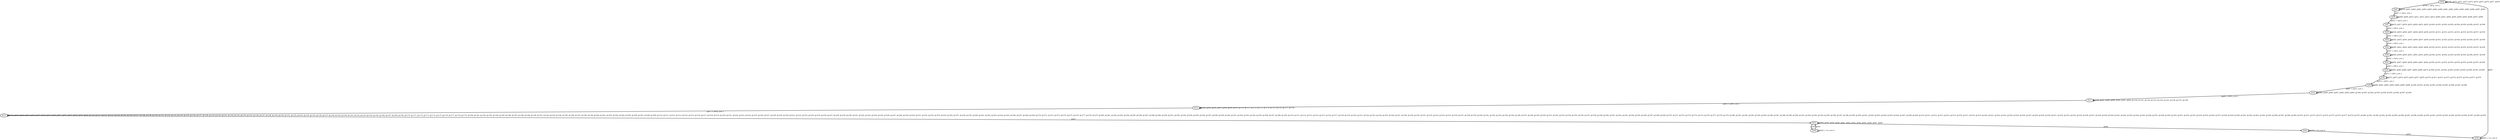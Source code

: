 digraph G {
        node [style=rounded, penwidth=3, fontsize=20, shape=oval];
        "0204" -> "0204" [label="@798, @970, @971, @972, @973, @974, @975, @976, @977, @978", color=black,arrowsize=1,style=bold,penwidth=3,fontsize=20];
"0204" -> "0205" [label="@799 + 180*n, n=0..1", color=black,arrowsize=1,style=bold,penwidth=3,fontsize=20];
"0205" -> "0205" [label="@800, @801, @802, @803, @804, @805, @806, @980, @981, @982, @983, @984, @985, @986, @987, @988", color=black,arrowsize=1,style=bold,penwidth=3,fontsize=20];
"0205" -> "0206" [label="@807 + 182*n, n=0..1", color=black,arrowsize=1,style=bold,penwidth=3,fontsize=20];
"0206" -> "0206" [label="@808, @809, @810, @811, @812, @813, @814, @990, @991, @992, @993, @994, @995, @996, @997, @998", color=black,arrowsize=1,style=bold,penwidth=3,fontsize=20];
"0206" -> "0207" [label="@815 + 184*n, n=0..1", color=black,arrowsize=1,style=bold,penwidth=3,fontsize=20];
"0207" -> "0207" [label="@816, @817, @818, @819, @820, @821, @822, @1000, @1001, @1002, @1003, @1004, @1005, @1006, @1007, @1008", color=black,arrowsize=1,style=bold,penwidth=3,fontsize=20];
"0207" -> "0208" [label="@823 + 186*n, n=0..1", color=black,arrowsize=1,style=bold,penwidth=3,fontsize=20];
"0208" -> "0208" [label="@824, @825, @826, @827, @828, @829, @830, @1010, @1011, @1012, @1013, @1014, @1015, @1016, @1017, @1018", color=black,arrowsize=1,style=bold,penwidth=3,fontsize=20];
"0208" -> "0209" [label="@831 + 188*n, n=0..1", color=black,arrowsize=1,style=bold,penwidth=3,fontsize=20];
"0209" -> "0209" [label="@832, @833, @834, @835, @836, @837, @838, @1020, @1021, @1022, @1023, @1024, @1025, @1026, @1027, @1028", color=black,arrowsize=1,style=bold,penwidth=3,fontsize=20];
"0209" -> "020a" [label="@839 + 190*n, n=0..1", color=black,arrowsize=1,style=bold,penwidth=3,fontsize=20];
"020a" -> "020a" [label="@840, @841, @842, @843, @844, @845, @846, @1030, @1031, @1032, @1033, @1034, @1035, @1036, @1037, @1038", color=black,arrowsize=1,style=bold,penwidth=3,fontsize=20];
"020a" -> "020b" [label="@847 + 192*n, n=0..1", color=black,arrowsize=1,style=bold,penwidth=3,fontsize=20];
"020b" -> "020b" [label="@848, @849, @850, @851, @852, @853, @854, @1040, @1041, @1042, @1043, @1044, @1045, @1046, @1047, @1048", color=black,arrowsize=1,style=bold,penwidth=3,fontsize=20];
"020b" -> "020c" [label="@855 + 194*n, n=0..1", color=black,arrowsize=1,style=bold,penwidth=3,fontsize=20];
"020c" -> "020c" [label="@856, @857, @858, @859, @860, @861, @862, @1050, @1051, @1052, @1053, @1054, @1055, @1056, @1057, @1058", color=black,arrowsize=1,style=bold,penwidth=3,fontsize=20];
"020c" -> "020d" [label="@863 + 196*n, n=0..1", color=black,arrowsize=1,style=bold,penwidth=3,fontsize=20];
"020d" -> "020d" [label="@864, @865, @866, @867, @868, @869, @870, @1060, @1061, @1062, @1063, @1064, @1065, @1066, @1067, @1068", color=black,arrowsize=1,style=bold,penwidth=3,fontsize=20];
"020d" -> "020e" [label="@871 + 198*n, n=0..1", color=black,arrowsize=1,style=bold,penwidth=3,fontsize=20];
"020e" -> "020e" [label="@872, @873, @874, @875, @876, @877, @878, @1070, @1071, @1072, @1073, @1074, @1075, @1076, @1077, @1078", color=black,arrowsize=1,style=bold,penwidth=3,fontsize=20];
"020e" -> "020f" [label="@879 + 200*n, n=0..1", color=black,arrowsize=1,style=bold,penwidth=3,fontsize=20];
"020f" -> "020f" [label="@880, @881, @882, @883, @884, @885, @886, @1080, @1081, @1082, @1083, @1084, @1085, @1086, @1087, @1088", color=black,arrowsize=1,style=bold,penwidth=3,fontsize=20];
"020f" -> "0210" [label="@887 + 202*n, n=0..1", color=black,arrowsize=1,style=bold,penwidth=3,fontsize=20];
"0210" -> "0210" [label="@888, @889, @890, @891, @892, @893, @894, @1090, @1091, @1092, @1093, @1094, @1095, @1096, @1097, @1098", color=black,arrowsize=1,style=bold,penwidth=3,fontsize=20];
"0210" -> "0211" [label="@895 + 204*n, n=0..1", color=black,arrowsize=1,style=bold,penwidth=3,fontsize=20];
"0211" -> "0211" [label="@896, @897, @898, @899, @900, @901, @902, @1100, @1101, @1102, @1103, @1104, @1105, @1106, @1107, @1108", color=black,arrowsize=1,style=bold,penwidth=3,fontsize=20];
"0211" -> "0212" [label="@903 + 206*n, n=0..1", color=black,arrowsize=1,style=bold,penwidth=3,fontsize=20];
"0212" -> "0212" [label="@904, @905, @906, @907, @908, @909, @910, @1110, @1111, @1112, @1113, @1114, @1115, @1116, @1117, @1118", color=black,arrowsize=1,style=bold,penwidth=3,fontsize=20];
"0212" -> "0213" [label="@911 + 208*n, n=0..1", color=black,arrowsize=1,style=bold,penwidth=3,fontsize=20];
"0213" -> "0213" [label="@912, @913, @914, @915, @916, @917, @918, @919, @920, @921, @922, @923, @924, @925, @926, @1120, @1121, @1122, @1123, @1124, @1125, @1126, @1127, @1128, @1129, @1130, @1131, @1132, @1133, @1134, @1135, @1136, @1137, @1138, @1139, @1140, @1141, @1142, @1143, @1144, @1145, @1146, @1147, @1148, @1149, @1150, @1151, @1152, @1153, @1154, @1155, @1156, @1157, @1158, @1159, @1160, @1161, @1162, @1163, @1164, @1165, @1166, @1167, @1168, @1169, @1170, @1171, @1172, @1173, @1174, @1175, @1176, @1177, @1178, @1179, @1180, @1181, @1182, @1183, @1184, @1185, @1186, @1187, @1188, @1189, @1190, @1191, @1192, @1193, @1194, @1195, @1196, @1197, @1198, @1199, @1200, @1201, @1202, @1203, @1204, @1205, @1206, @1207, @1208, @1209, @1210, @1211, @1212, @1213, @1214, @1215, @1216, @1217, @1218, @1219, @1220, @1221, @1222, @1223, @1224, @1225, @1226, @1227, @1228, @1229, @1230, @1231, @1232, @1233, @1234, @1235, @1236, @1237, @1238, @1239, @1240, @1241, @1242, @1243, @1244, @1245, @1246, @1247, @1248, @1249, @1250, @1251, @1252, @1253, @1254, @1255, @1256, @1257, @1258, @1259, @1260, @1261, @1262, @1263, @1264, @1265, @1266, @1267, @1268, @1269, @1270, @1271, @1272, @1273, @1274, @1275, @1276, @1277, @1278, @1279, @1280, @1281, @1282, @1283, @1284, @1285, @1286, @1287, @1288, @1289, @1290, @1291, @1292, @1293, @1294, @1295, @1296, @1297, @1298, @1299, @1300, @1301, @1302, @1303, @1304, @1305, @1306, @1307, @1308, @1309, @1310, @1311, @1312, @1313, @1314, @1315, @1316, @1317, @1318, @1319, @1320, @1321, @1322, @1323, @1324, @1325, @1326, @1327, @1328, @1329, @1330, @1331, @1332, @1333, @1334, @1335, @1336, @1337, @1338, @1339, @1340, @1341, @1342, @1343, @1344, @1345, @1346, @1347, @1348, @1349, @1350, @1351, @1352, @1353, @1354, @1355, @1356, @1357, @1358, @1359, @1360, @1361, @1362, @1363, @1364, @1365, @1366, @1367, @1368, @1369, @1370, @1371, @1372, @1373, @1374, @1375, @1376, @1377, @1378, @1379, @1380, @1381, @1382, @1383, @1384, @1385, @1386, @1387, @1388, @1389, @1390, @1391, @1392, @1393, @1394, @1395, @1396, @1397, @1398, @1399, @1400, @1401, @1402, @1403, @1404, @1405, @1406, @1407, @1408, @1409, @1410, @1411, @1412, @1413, @1414, @1415, @1416, @1417, @1418, @1419, @1420, @1421, @1422, @1423, @1424, @1425, @1426, @1427, @1428, @1429, @1430, @1431, @1432, @1433, @1434, @1435, @1436, @1437, @1438, @1439, @1440, @1441, @1442, @1443, @1444, @1445, @1446, @1447, @1448, @1449, @1450, @1451, @1452, @1453, @1454, @1455, @1456, @1457, @1458, @1459, @1460, @1461, @1462, @1463, @1464, @1465, @1466, @1467, @1468, @1469, @1470, @1471, @1472, @1473, @1474, @1475, @1476, @1477, @1478, @1479, @1480, @1481, @1482, @1483, @1484, @1485, @1486, @1487, @1488, @1489, @1490, @1491, @1492, @1493, @1494, @1495, @1496, @1497, @1498, @1499", color=black,arrowsize=1,style=bold,penwidth=3,fontsize=20];
"0213" -> "0201" [label="@927", color=black,arrowsize=1,style=bold,penwidth=3,fontsize=20];
"0201" -> "0201" [label="@928, @929, @930, @940, @941, @942, @943, @944, @945, @946, @947, @948", color=black,arrowsize=1,style=bold,penwidth=3,fontsize=20];
"0201" -> "0200" [label="@931", color=black,arrowsize=1,style=bold,penwidth=3,fontsize=20];
"0200" -> "0200" [label="@932 + 1*n, n=0..6", color=black,arrowsize=1,style=bold,penwidth=3,fontsize=20];
"0200" -> "0201" [label="@939", color=black,arrowsize=1,style=bold,penwidth=3,fontsize=20];
"0201" -> "0202" [label="@949", color=black,arrowsize=1,style=bold,penwidth=3,fontsize=20];
"0202" -> "0202" [label="@950 + 1*n, n=0..8", color=black,arrowsize=1,style=bold,penwidth=3,fontsize=20];
"0202" -> "0203" [label="@959", color=black,arrowsize=1,style=bold,penwidth=3,fontsize=20];
"0203" -> "0203" [label="@960 + 1*n, n=0..8", color=black,arrowsize=1,style=bold,penwidth=3,fontsize=20];
"0203" -> "0204" [label="@969", color=black,arrowsize=1,style=bold,penwidth=3,fontsize=20];
}
